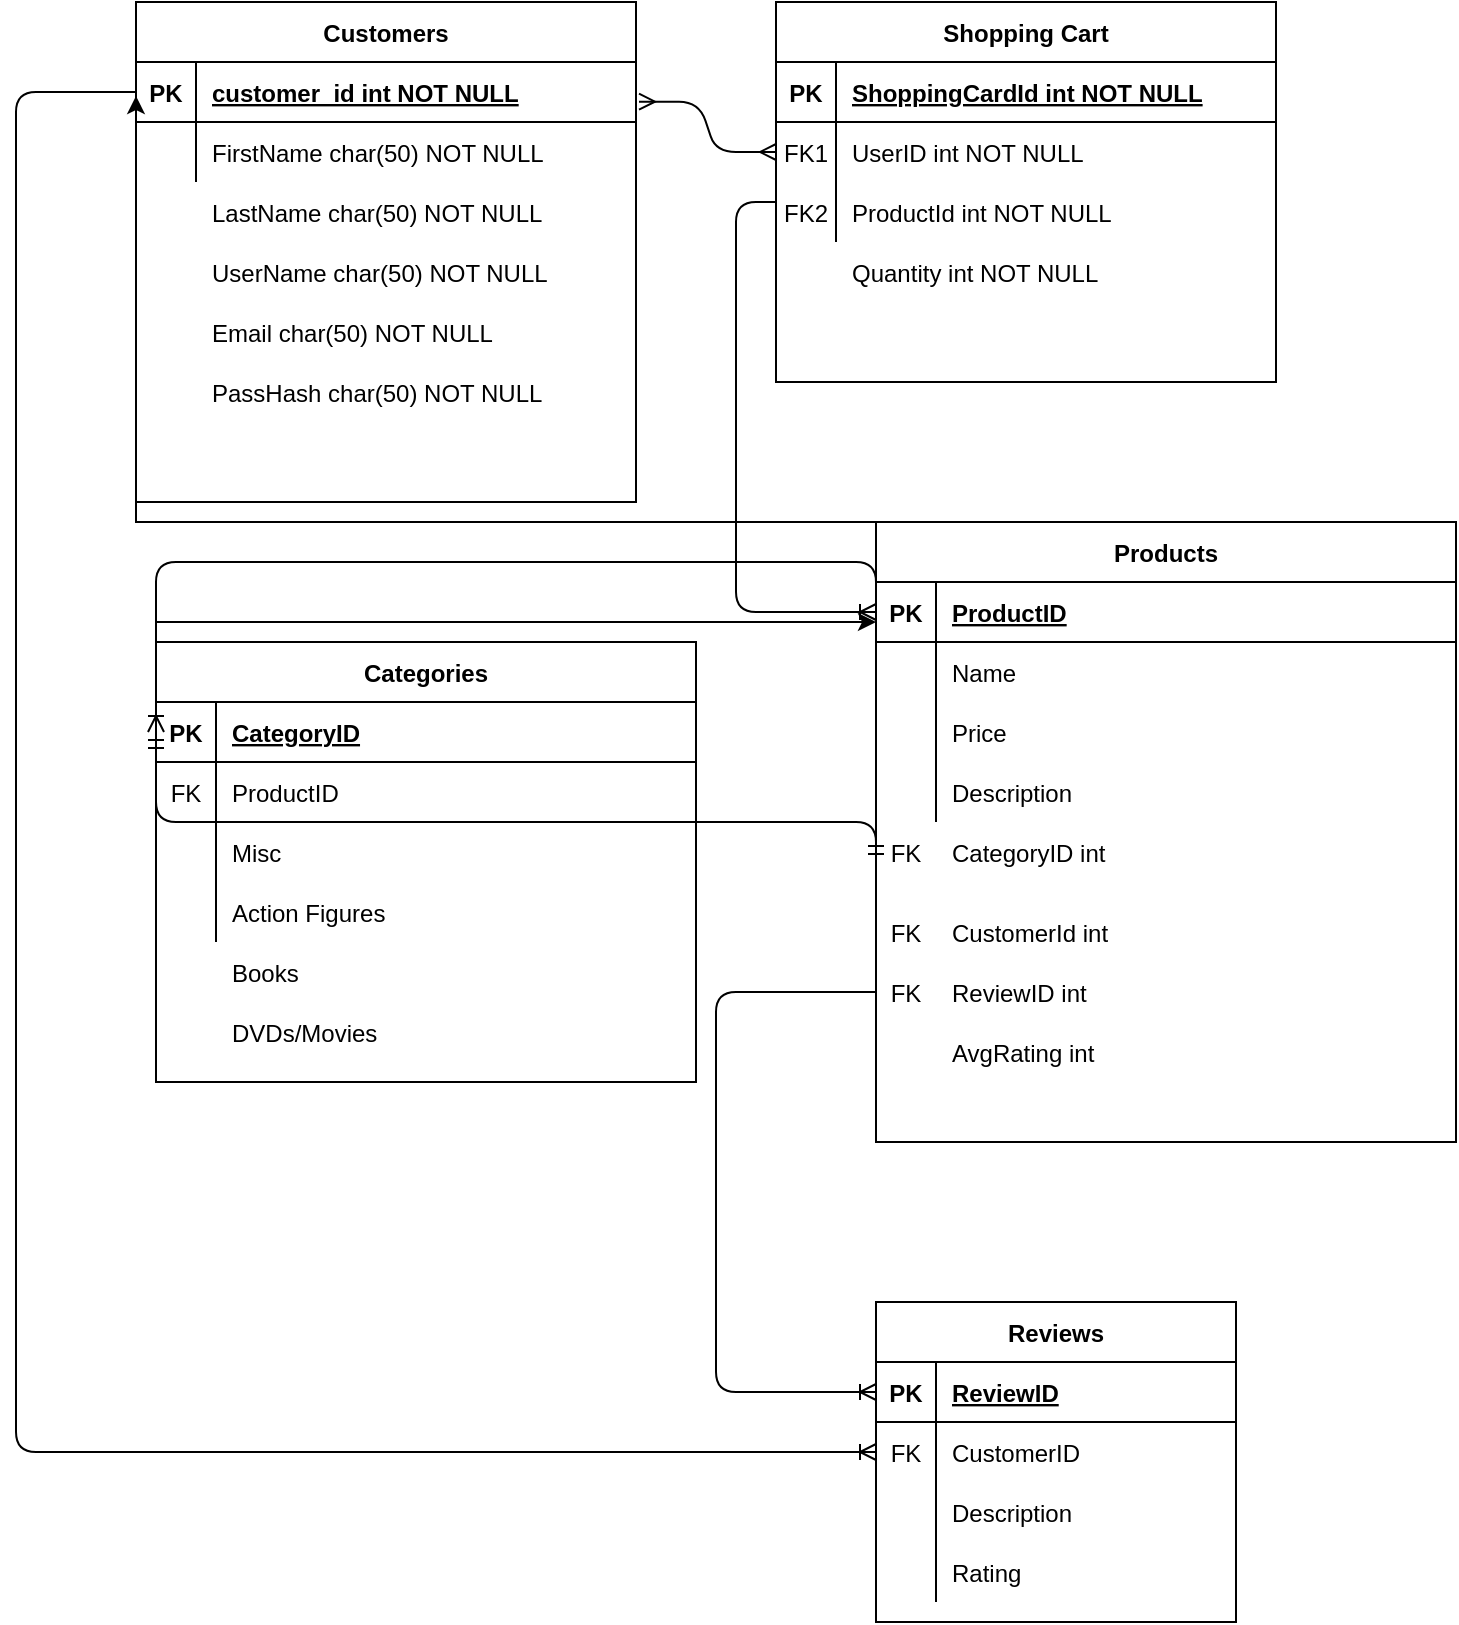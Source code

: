 <mxfile version="14.9.5" type="device"><diagram id="R2lEEEUBdFMjLlhIrx00" name="Page-1"><mxGraphModel dx="1483" dy="762" grid="1" gridSize="10" guides="1" tooltips="1" connect="1" arrows="1" fold="1" page="1" pageScale="1" pageWidth="850" pageHeight="1100" math="0" shadow="0" extFonts="Permanent Marker^https://fonts.googleapis.com/css?family=Permanent+Marker"><root><mxCell id="0"/><mxCell id="1" parent="0"/><mxCell id="C-vyLk0tnHw3VtMMgP7b-13" value="Shopping Cart" style="shape=table;startSize=30;container=1;collapsible=1;childLayout=tableLayout;fixedRows=1;rowLines=0;fontStyle=1;align=center;resizeLast=1;" parent="1" vertex="1"><mxGeometry x="440" y="60" width="250" height="190" as="geometry"/></mxCell><mxCell id="C-vyLk0tnHw3VtMMgP7b-14" value="" style="shape=partialRectangle;collapsible=0;dropTarget=0;pointerEvents=0;fillColor=none;points=[[0,0.5],[1,0.5]];portConstraint=eastwest;top=0;left=0;right=0;bottom=1;" parent="C-vyLk0tnHw3VtMMgP7b-13" vertex="1"><mxGeometry y="30" width="250" height="30" as="geometry"/></mxCell><mxCell id="C-vyLk0tnHw3VtMMgP7b-15" value="PK" style="shape=partialRectangle;overflow=hidden;connectable=0;fillColor=none;top=0;left=0;bottom=0;right=0;fontStyle=1;" parent="C-vyLk0tnHw3VtMMgP7b-14" vertex="1"><mxGeometry width="30" height="30" as="geometry"/></mxCell><mxCell id="C-vyLk0tnHw3VtMMgP7b-16" value="ShoppingCardId int NOT NULL " style="shape=partialRectangle;overflow=hidden;connectable=0;fillColor=none;top=0;left=0;bottom=0;right=0;align=left;spacingLeft=6;fontStyle=5;" parent="C-vyLk0tnHw3VtMMgP7b-14" vertex="1"><mxGeometry x="30" width="220" height="30" as="geometry"/></mxCell><mxCell id="C-vyLk0tnHw3VtMMgP7b-17" value="" style="shape=partialRectangle;collapsible=0;dropTarget=0;pointerEvents=0;fillColor=none;points=[[0,0.5],[1,0.5]];portConstraint=eastwest;top=0;left=0;right=0;bottom=0;" parent="C-vyLk0tnHw3VtMMgP7b-13" vertex="1"><mxGeometry y="60" width="250" height="30" as="geometry"/></mxCell><mxCell id="C-vyLk0tnHw3VtMMgP7b-18" value="FK1" style="shape=partialRectangle;overflow=hidden;connectable=0;fillColor=none;top=0;left=0;bottom=0;right=0;" parent="C-vyLk0tnHw3VtMMgP7b-17" vertex="1"><mxGeometry width="30" height="30" as="geometry"/></mxCell><mxCell id="C-vyLk0tnHw3VtMMgP7b-19" value="UserID int NOT NULL" style="shape=partialRectangle;overflow=hidden;connectable=0;fillColor=none;top=0;left=0;bottom=0;right=0;align=left;spacingLeft=6;" parent="C-vyLk0tnHw3VtMMgP7b-17" vertex="1"><mxGeometry x="30" width="220" height="30" as="geometry"/></mxCell><mxCell id="C-vyLk0tnHw3VtMMgP7b-20" value="" style="shape=partialRectangle;collapsible=0;dropTarget=0;pointerEvents=0;fillColor=none;points=[[0,0.5],[1,0.5]];portConstraint=eastwest;top=0;left=0;right=0;bottom=0;" parent="C-vyLk0tnHw3VtMMgP7b-13" vertex="1"><mxGeometry y="90" width="250" height="30" as="geometry"/></mxCell><mxCell id="C-vyLk0tnHw3VtMMgP7b-21" value="FK2" style="shape=partialRectangle;overflow=hidden;connectable=0;fillColor=none;top=0;left=0;bottom=0;right=0;" parent="C-vyLk0tnHw3VtMMgP7b-20" vertex="1"><mxGeometry width="30" height="30" as="geometry"/></mxCell><mxCell id="C-vyLk0tnHw3VtMMgP7b-22" value="ProductId int NOT NULL" style="shape=partialRectangle;overflow=hidden;connectable=0;fillColor=none;top=0;left=0;bottom=0;right=0;align=left;spacingLeft=6;" parent="C-vyLk0tnHw3VtMMgP7b-20" vertex="1"><mxGeometry x="30" width="220" height="30" as="geometry"/></mxCell><mxCell id="C-vyLk0tnHw3VtMMgP7b-23" value="Customers" style="shape=table;startSize=30;container=1;collapsible=1;childLayout=tableLayout;fixedRows=1;rowLines=0;fontStyle=1;align=center;resizeLast=1;" parent="1" vertex="1"><mxGeometry x="120" y="60" width="250" height="250" as="geometry"/></mxCell><mxCell id="C-vyLk0tnHw3VtMMgP7b-24" value="" style="shape=partialRectangle;collapsible=0;dropTarget=0;pointerEvents=0;fillColor=none;points=[[0,0.5],[1,0.5]];portConstraint=eastwest;top=0;left=0;right=0;bottom=1;" parent="C-vyLk0tnHw3VtMMgP7b-23" vertex="1"><mxGeometry y="30" width="250" height="30" as="geometry"/></mxCell><mxCell id="C-vyLk0tnHw3VtMMgP7b-25" value="PK" style="shape=partialRectangle;overflow=hidden;connectable=0;fillColor=none;top=0;left=0;bottom=0;right=0;fontStyle=1;" parent="C-vyLk0tnHw3VtMMgP7b-24" vertex="1"><mxGeometry width="30" height="30" as="geometry"/></mxCell><mxCell id="C-vyLk0tnHw3VtMMgP7b-26" value="customer_id int NOT NULL " style="shape=partialRectangle;overflow=hidden;connectable=0;fillColor=none;top=0;left=0;bottom=0;right=0;align=left;spacingLeft=6;fontStyle=5;" parent="C-vyLk0tnHw3VtMMgP7b-24" vertex="1"><mxGeometry x="30" width="220" height="30" as="geometry"/></mxCell><mxCell id="C-vyLk0tnHw3VtMMgP7b-27" value="" style="shape=partialRectangle;collapsible=0;dropTarget=0;pointerEvents=0;fillColor=none;points=[[0,0.5],[1,0.5]];portConstraint=eastwest;top=0;left=0;right=0;bottom=0;" parent="C-vyLk0tnHw3VtMMgP7b-23" vertex="1"><mxGeometry y="60" width="250" height="30" as="geometry"/></mxCell><mxCell id="C-vyLk0tnHw3VtMMgP7b-28" value="" style="shape=partialRectangle;overflow=hidden;connectable=0;fillColor=none;top=0;left=0;bottom=0;right=0;" parent="C-vyLk0tnHw3VtMMgP7b-27" vertex="1"><mxGeometry width="30" height="30" as="geometry"/></mxCell><mxCell id="C-vyLk0tnHw3VtMMgP7b-29" value="FirstName char(50) NOT NULL" style="shape=partialRectangle;overflow=hidden;connectable=0;fillColor=none;top=0;left=0;bottom=0;right=0;align=left;spacingLeft=6;" parent="C-vyLk0tnHw3VtMMgP7b-27" vertex="1"><mxGeometry x="30" width="220" height="30" as="geometry"/></mxCell><mxCell id="eArYVWzaXY6-BSfR0i0l-12" value="Products" style="shape=table;startSize=30;container=1;collapsible=1;childLayout=tableLayout;fixedRows=1;rowLines=0;fontStyle=1;align=center;resizeLast=1;" vertex="1" parent="1"><mxGeometry x="490" y="320" width="290" height="310" as="geometry"/></mxCell><mxCell id="eArYVWzaXY6-BSfR0i0l-13" value="" style="shape=partialRectangle;collapsible=0;dropTarget=0;pointerEvents=0;fillColor=none;top=0;left=0;bottom=1;right=0;points=[[0,0.5],[1,0.5]];portConstraint=eastwest;" vertex="1" parent="eArYVWzaXY6-BSfR0i0l-12"><mxGeometry y="30" width="290" height="30" as="geometry"/></mxCell><mxCell id="eArYVWzaXY6-BSfR0i0l-14" value="PK" style="shape=partialRectangle;connectable=0;fillColor=none;top=0;left=0;bottom=0;right=0;fontStyle=1;overflow=hidden;" vertex="1" parent="eArYVWzaXY6-BSfR0i0l-13"><mxGeometry width="30" height="30" as="geometry"/></mxCell><mxCell id="eArYVWzaXY6-BSfR0i0l-15" value="ProductID" style="shape=partialRectangle;connectable=0;fillColor=none;top=0;left=0;bottom=0;right=0;align=left;spacingLeft=6;fontStyle=5;overflow=hidden;" vertex="1" parent="eArYVWzaXY6-BSfR0i0l-13"><mxGeometry x="30" width="260" height="30" as="geometry"/></mxCell><mxCell id="eArYVWzaXY6-BSfR0i0l-16" value="" style="shape=partialRectangle;collapsible=0;dropTarget=0;pointerEvents=0;fillColor=none;top=0;left=0;bottom=0;right=0;points=[[0,0.5],[1,0.5]];portConstraint=eastwest;" vertex="1" parent="eArYVWzaXY6-BSfR0i0l-12"><mxGeometry y="60" width="290" height="30" as="geometry"/></mxCell><mxCell id="eArYVWzaXY6-BSfR0i0l-17" value="" style="shape=partialRectangle;connectable=0;fillColor=none;top=0;left=0;bottom=0;right=0;editable=1;overflow=hidden;" vertex="1" parent="eArYVWzaXY6-BSfR0i0l-16"><mxGeometry width="30" height="30" as="geometry"/></mxCell><mxCell id="eArYVWzaXY6-BSfR0i0l-18" value="Name" style="shape=partialRectangle;connectable=0;fillColor=none;top=0;left=0;bottom=0;right=0;align=left;spacingLeft=6;overflow=hidden;" vertex="1" parent="eArYVWzaXY6-BSfR0i0l-16"><mxGeometry x="30" width="260" height="30" as="geometry"/></mxCell><mxCell id="eArYVWzaXY6-BSfR0i0l-19" value="" style="shape=partialRectangle;collapsible=0;dropTarget=0;pointerEvents=0;fillColor=none;top=0;left=0;bottom=0;right=0;points=[[0,0.5],[1,0.5]];portConstraint=eastwest;" vertex="1" parent="eArYVWzaXY6-BSfR0i0l-12"><mxGeometry y="90" width="290" height="30" as="geometry"/></mxCell><mxCell id="eArYVWzaXY6-BSfR0i0l-20" value="" style="shape=partialRectangle;connectable=0;fillColor=none;top=0;left=0;bottom=0;right=0;editable=1;overflow=hidden;" vertex="1" parent="eArYVWzaXY6-BSfR0i0l-19"><mxGeometry width="30" height="30" as="geometry"/></mxCell><mxCell id="eArYVWzaXY6-BSfR0i0l-21" value="Price " style="shape=partialRectangle;connectable=0;fillColor=none;top=0;left=0;bottom=0;right=0;align=left;spacingLeft=6;overflow=hidden;" vertex="1" parent="eArYVWzaXY6-BSfR0i0l-19"><mxGeometry x="30" width="260" height="30" as="geometry"/></mxCell><mxCell id="eArYVWzaXY6-BSfR0i0l-22" value="" style="shape=partialRectangle;collapsible=0;dropTarget=0;pointerEvents=0;fillColor=none;top=0;left=0;bottom=0;right=0;points=[[0,0.5],[1,0.5]];portConstraint=eastwest;" vertex="1" parent="eArYVWzaXY6-BSfR0i0l-12"><mxGeometry y="120" width="290" height="30" as="geometry"/></mxCell><mxCell id="eArYVWzaXY6-BSfR0i0l-23" value="" style="shape=partialRectangle;connectable=0;fillColor=none;top=0;left=0;bottom=0;right=0;editable=1;overflow=hidden;" vertex="1" parent="eArYVWzaXY6-BSfR0i0l-22"><mxGeometry width="30" height="30" as="geometry"/></mxCell><mxCell id="eArYVWzaXY6-BSfR0i0l-24" value="Description" style="shape=partialRectangle;connectable=0;fillColor=none;top=0;left=0;bottom=0;right=0;align=left;spacingLeft=6;overflow=hidden;" vertex="1" parent="eArYVWzaXY6-BSfR0i0l-22"><mxGeometry x="30" width="260" height="30" as="geometry"/></mxCell><mxCell id="eArYVWzaXY6-BSfR0i0l-28" value="LastName char(50) NOT NULL" style="shape=partialRectangle;overflow=hidden;connectable=0;fillColor=none;top=0;left=0;bottom=0;right=0;align=left;spacingLeft=6;" vertex="1" parent="1"><mxGeometry x="150" y="150" width="220" height="30" as="geometry"/></mxCell><mxCell id="eArYVWzaXY6-BSfR0i0l-29" value="UserName char(50) NOT NULL" style="shape=partialRectangle;overflow=hidden;connectable=0;fillColor=none;top=0;left=0;bottom=0;right=0;align=left;spacingLeft=6;" vertex="1" parent="1"><mxGeometry x="150" y="180" width="220" height="30" as="geometry"/></mxCell><mxCell id="eArYVWzaXY6-BSfR0i0l-30" value="Email char(50) NOT NULL" style="shape=partialRectangle;overflow=hidden;connectable=0;fillColor=none;top=0;left=0;bottom=0;right=0;align=left;spacingLeft=6;" vertex="1" parent="1"><mxGeometry x="150" y="210" width="220" height="30" as="geometry"/></mxCell><mxCell id="eArYVWzaXY6-BSfR0i0l-31" value="PassHash char(50) NOT NULL" style="shape=partialRectangle;overflow=hidden;connectable=0;fillColor=none;top=0;left=0;bottom=0;right=0;align=left;spacingLeft=6;" vertex="1" parent="1"><mxGeometry x="150" y="240" width="220" height="30" as="geometry"/></mxCell><mxCell id="eArYVWzaXY6-BSfR0i0l-32" value="" style="shape=partialRectangle;collapsible=0;dropTarget=0;pointerEvents=0;fillColor=none;top=0;left=0;bottom=0;right=0;points=[[0,0.5],[1,0.5]];portConstraint=eastwest;" vertex="1" parent="1"><mxGeometry x="490" y="470" width="290" height="30" as="geometry"/></mxCell><mxCell id="eArYVWzaXY6-BSfR0i0l-33" value="FK" style="shape=partialRectangle;connectable=0;fillColor=none;top=0;left=0;bottom=0;right=0;editable=1;overflow=hidden;" vertex="1" parent="eArYVWzaXY6-BSfR0i0l-32"><mxGeometry width="30" height="30" as="geometry"/></mxCell><mxCell id="eArYVWzaXY6-BSfR0i0l-34" value="CategoryID int" style="shape=partialRectangle;connectable=0;fillColor=none;top=0;left=0;bottom=0;right=0;align=left;spacingLeft=6;overflow=hidden;" vertex="1" parent="eArYVWzaXY6-BSfR0i0l-32"><mxGeometry x="30" width="260" height="30" as="geometry"/></mxCell><mxCell id="eArYVWzaXY6-BSfR0i0l-35" value="Categories" style="shape=table;startSize=30;container=1;collapsible=1;childLayout=tableLayout;fixedRows=1;rowLines=0;fontStyle=1;align=center;resizeLast=1;" vertex="1" parent="1"><mxGeometry x="130" y="380" width="270" height="220" as="geometry"/></mxCell><mxCell id="eArYVWzaXY6-BSfR0i0l-36" value="" style="shape=partialRectangle;collapsible=0;dropTarget=0;pointerEvents=0;fillColor=none;top=0;left=0;bottom=1;right=0;points=[[0,0.5],[1,0.5]];portConstraint=eastwest;" vertex="1" parent="eArYVWzaXY6-BSfR0i0l-35"><mxGeometry y="30" width="270" height="30" as="geometry"/></mxCell><mxCell id="eArYVWzaXY6-BSfR0i0l-37" value="PK" style="shape=partialRectangle;connectable=0;fillColor=none;top=0;left=0;bottom=0;right=0;fontStyle=1;overflow=hidden;" vertex="1" parent="eArYVWzaXY6-BSfR0i0l-36"><mxGeometry width="30" height="30" as="geometry"/></mxCell><mxCell id="eArYVWzaXY6-BSfR0i0l-38" value="CategoryID" style="shape=partialRectangle;connectable=0;fillColor=none;top=0;left=0;bottom=0;right=0;align=left;spacingLeft=6;fontStyle=5;overflow=hidden;" vertex="1" parent="eArYVWzaXY6-BSfR0i0l-36"><mxGeometry x="30" width="240" height="30" as="geometry"/></mxCell><mxCell id="eArYVWzaXY6-BSfR0i0l-39" value="" style="shape=partialRectangle;collapsible=0;dropTarget=0;pointerEvents=0;fillColor=none;top=0;left=0;bottom=0;right=0;points=[[0,0.5],[1,0.5]];portConstraint=eastwest;" vertex="1" parent="eArYVWzaXY6-BSfR0i0l-35"><mxGeometry y="60" width="270" height="30" as="geometry"/></mxCell><mxCell id="eArYVWzaXY6-BSfR0i0l-40" value="FK" style="shape=partialRectangle;connectable=0;fillColor=none;top=0;left=0;bottom=0;right=0;editable=1;overflow=hidden;" vertex="1" parent="eArYVWzaXY6-BSfR0i0l-39"><mxGeometry width="30" height="30" as="geometry"/></mxCell><mxCell id="eArYVWzaXY6-BSfR0i0l-41" value="ProductID" style="shape=partialRectangle;connectable=0;fillColor=none;top=0;left=0;bottom=0;right=0;align=left;spacingLeft=6;overflow=hidden;" vertex="1" parent="eArYVWzaXY6-BSfR0i0l-39"><mxGeometry x="30" width="240" height="30" as="geometry"/></mxCell><mxCell id="eArYVWzaXY6-BSfR0i0l-42" value="" style="shape=partialRectangle;collapsible=0;dropTarget=0;pointerEvents=0;fillColor=none;top=0;left=0;bottom=0;right=0;points=[[0,0.5],[1,0.5]];portConstraint=eastwest;" vertex="1" parent="eArYVWzaXY6-BSfR0i0l-35"><mxGeometry y="90" width="270" height="30" as="geometry"/></mxCell><mxCell id="eArYVWzaXY6-BSfR0i0l-43" value="" style="shape=partialRectangle;connectable=0;fillColor=none;top=0;left=0;bottom=0;right=0;editable=1;overflow=hidden;" vertex="1" parent="eArYVWzaXY6-BSfR0i0l-42"><mxGeometry width="30" height="30" as="geometry"/></mxCell><mxCell id="eArYVWzaXY6-BSfR0i0l-44" value="Misc" style="shape=partialRectangle;connectable=0;fillColor=none;top=0;left=0;bottom=0;right=0;align=left;spacingLeft=6;overflow=hidden;" vertex="1" parent="eArYVWzaXY6-BSfR0i0l-42"><mxGeometry x="30" width="240" height="30" as="geometry"/></mxCell><mxCell id="eArYVWzaXY6-BSfR0i0l-45" value="" style="shape=partialRectangle;collapsible=0;dropTarget=0;pointerEvents=0;fillColor=none;top=0;left=0;bottom=0;right=0;points=[[0,0.5],[1,0.5]];portConstraint=eastwest;" vertex="1" parent="eArYVWzaXY6-BSfR0i0l-35"><mxGeometry y="120" width="270" height="30" as="geometry"/></mxCell><mxCell id="eArYVWzaXY6-BSfR0i0l-46" value="" style="shape=partialRectangle;connectable=0;fillColor=none;top=0;left=0;bottom=0;right=0;editable=1;overflow=hidden;" vertex="1" parent="eArYVWzaXY6-BSfR0i0l-45"><mxGeometry width="30" height="30" as="geometry"/></mxCell><mxCell id="eArYVWzaXY6-BSfR0i0l-47" value="Action Figures" style="shape=partialRectangle;connectable=0;fillColor=none;top=0;left=0;bottom=0;right=0;align=left;spacingLeft=6;overflow=hidden;" vertex="1" parent="eArYVWzaXY6-BSfR0i0l-45"><mxGeometry x="30" width="240" height="30" as="geometry"/></mxCell><mxCell id="eArYVWzaXY6-BSfR0i0l-48" value="" style="shape=partialRectangle;collapsible=0;dropTarget=0;pointerEvents=0;fillColor=none;top=0;left=0;bottom=0;right=0;points=[[0,0.5],[1,0.5]];portConstraint=eastwest;" vertex="1" parent="1"><mxGeometry x="130" y="530" width="270" height="30" as="geometry"/></mxCell><mxCell id="eArYVWzaXY6-BSfR0i0l-49" value="" style="shape=partialRectangle;connectable=0;fillColor=none;top=0;left=0;bottom=0;right=0;editable=1;overflow=hidden;" vertex="1" parent="eArYVWzaXY6-BSfR0i0l-48"><mxGeometry width="30" height="30" as="geometry"/></mxCell><mxCell id="eArYVWzaXY6-BSfR0i0l-50" value="Books" style="shape=partialRectangle;connectable=0;fillColor=none;top=0;left=0;bottom=0;right=0;align=left;spacingLeft=6;overflow=hidden;" vertex="1" parent="eArYVWzaXY6-BSfR0i0l-48"><mxGeometry x="30" width="240" height="30" as="geometry"/></mxCell><mxCell id="eArYVWzaXY6-BSfR0i0l-52" value="" style="shape=partialRectangle;collapsible=0;dropTarget=0;pointerEvents=0;fillColor=none;top=0;left=0;bottom=0;right=0;points=[[0,0.5],[1,0.5]];portConstraint=eastwest;" vertex="1" parent="1"><mxGeometry x="130" y="560" width="270" height="30" as="geometry"/></mxCell><mxCell id="eArYVWzaXY6-BSfR0i0l-53" value="" style="shape=partialRectangle;connectable=0;fillColor=none;top=0;left=0;bottom=0;right=0;editable=1;overflow=hidden;" vertex="1" parent="eArYVWzaXY6-BSfR0i0l-52"><mxGeometry width="30" height="30" as="geometry"/></mxCell><mxCell id="eArYVWzaXY6-BSfR0i0l-54" value="DVDs/Movies" style="shape=partialRectangle;connectable=0;fillColor=none;top=0;left=0;bottom=0;right=0;align=left;spacingLeft=6;overflow=hidden;" vertex="1" parent="eArYVWzaXY6-BSfR0i0l-52"><mxGeometry x="30" width="240" height="30" as="geometry"/></mxCell><mxCell id="eArYVWzaXY6-BSfR0i0l-55" value="" style="edgeStyle=entityRelationEdgeStyle;fontSize=12;html=1;endArrow=ERmany;startArrow=ERmany;exitX=1.006;exitY=0.662;exitDx=0;exitDy=0;exitPerimeter=0;entryX=0;entryY=0.5;entryDx=0;entryDy=0;" edge="1" parent="1" source="C-vyLk0tnHw3VtMMgP7b-24" target="C-vyLk0tnHw3VtMMgP7b-17"><mxGeometry width="100" height="100" relative="1" as="geometry"><mxPoint x="370" y="205" as="sourcePoint"/><mxPoint x="470" y="105" as="targetPoint"/></mxGeometry></mxCell><mxCell id="eArYVWzaXY6-BSfR0i0l-62" value="" style="edgeStyle=elbowEdgeStyle;fontSize=12;html=1;endArrow=ERoneToMany;exitX=0;exitY=0.333;exitDx=0;exitDy=0;exitPerimeter=0;entryX=0;entryY=0.5;entryDx=0;entryDy=0;elbow=vertical;" edge="1" parent="1" source="C-vyLk0tnHw3VtMMgP7b-20" target="eArYVWzaXY6-BSfR0i0l-13"><mxGeometry width="100" height="100" relative="1" as="geometry"><mxPoint x="320" y="440" as="sourcePoint"/><mxPoint x="420" y="340" as="targetPoint"/><Array as="points"><mxPoint x="420" y="262"/></Array></mxGeometry></mxCell><mxCell id="eArYVWzaXY6-BSfR0i0l-63" value="" style="shape=partialRectangle;collapsible=0;dropTarget=0;pointerEvents=0;fillColor=none;points=[[0,0.5],[1,0.5]];portConstraint=eastwest;top=0;left=0;right=0;bottom=0;" vertex="1" parent="1"><mxGeometry x="440" y="180" width="250" height="30" as="geometry"/></mxCell><mxCell id="eArYVWzaXY6-BSfR0i0l-64" value="" style="shape=partialRectangle;overflow=hidden;connectable=0;fillColor=none;top=0;left=0;bottom=0;right=0;" vertex="1" parent="eArYVWzaXY6-BSfR0i0l-63"><mxGeometry width="30" height="30" as="geometry"/></mxCell><mxCell id="eArYVWzaXY6-BSfR0i0l-65" value="Quantity int NOT NULL" style="shape=partialRectangle;overflow=hidden;connectable=0;fillColor=none;top=0;left=0;bottom=0;right=0;align=left;spacingLeft=6;" vertex="1" parent="eArYVWzaXY6-BSfR0i0l-63"><mxGeometry x="30" width="220" height="30" as="geometry"/></mxCell><mxCell id="eArYVWzaXY6-BSfR0i0l-66" value="" style="edgeStyle=elbowEdgeStyle;fontSize=12;html=1;endArrow=ERoneToMany;exitX=0;exitY=0.5;exitDx=0;exitDy=0;entryX=0;entryY=0.5;entryDx=0;entryDy=0;elbow=vertical;" edge="1" parent="1" source="eArYVWzaXY6-BSfR0i0l-32" target="eArYVWzaXY6-BSfR0i0l-36"><mxGeometry width="100" height="100" relative="1" as="geometry"><mxPoint x="410" y="660" as="sourcePoint"/><mxPoint x="510" y="560" as="targetPoint"/><Array as="points"><mxPoint x="230" y="340"/><mxPoint x="330" y="340"/></Array></mxGeometry></mxCell><mxCell id="eArYVWzaXY6-BSfR0i0l-94" value="" style="edgeStyle=elbowEdgeStyle;rounded=0;orthogonalLoop=1;jettySize=auto;elbow=vertical;html=1;exitX=0;exitY=0.5;exitDx=0;exitDy=0;" edge="1" parent="1" source="eArYVWzaXY6-BSfR0i0l-67"><mxGeometry relative="1" as="geometry"><mxPoint x="120" y="107" as="targetPoint"/><Array as="points"><mxPoint x="80" y="320"/></Array></mxGeometry></mxCell><mxCell id="eArYVWzaXY6-BSfR0i0l-67" value="" style="shape=partialRectangle;collapsible=0;dropTarget=0;pointerEvents=0;fillColor=none;top=0;left=0;bottom=0;right=0;points=[[0,0.5],[1,0.5]];portConstraint=eastwest;" vertex="1" parent="1"><mxGeometry x="490" y="510" width="290" height="30" as="geometry"/></mxCell><mxCell id="eArYVWzaXY6-BSfR0i0l-68" value="FK" style="shape=partialRectangle;connectable=0;fillColor=none;top=0;left=0;bottom=0;right=0;editable=1;overflow=hidden;" vertex="1" parent="eArYVWzaXY6-BSfR0i0l-67"><mxGeometry width="30" height="30" as="geometry"/></mxCell><mxCell id="eArYVWzaXY6-BSfR0i0l-69" value="CustomerId int" style="shape=partialRectangle;connectable=0;fillColor=none;top=0;left=0;bottom=0;right=0;align=left;spacingLeft=6;overflow=hidden;" vertex="1" parent="eArYVWzaXY6-BSfR0i0l-67"><mxGeometry x="30" width="260" height="30" as="geometry"/></mxCell><mxCell id="eArYVWzaXY6-BSfR0i0l-70" value="" style="shape=partialRectangle;collapsible=0;dropTarget=0;pointerEvents=0;fillColor=none;top=0;left=0;bottom=0;right=0;points=[[0,0.5],[1,0.5]];portConstraint=eastwest;" vertex="1" parent="1"><mxGeometry x="490" y="540" width="290" height="30" as="geometry"/></mxCell><mxCell id="eArYVWzaXY6-BSfR0i0l-71" value="FK" style="shape=partialRectangle;connectable=0;fillColor=none;top=0;left=0;bottom=0;right=0;editable=1;overflow=hidden;" vertex="1" parent="eArYVWzaXY6-BSfR0i0l-70"><mxGeometry width="30" height="30" as="geometry"/></mxCell><mxCell id="eArYVWzaXY6-BSfR0i0l-72" value="ReviewID int" style="shape=partialRectangle;connectable=0;fillColor=none;top=0;left=0;bottom=0;right=0;align=left;spacingLeft=6;overflow=hidden;" vertex="1" parent="eArYVWzaXY6-BSfR0i0l-70"><mxGeometry x="30" width="260" height="30" as="geometry"/></mxCell><mxCell id="eArYVWzaXY6-BSfR0i0l-73" value="" style="shape=partialRectangle;collapsible=0;dropTarget=0;pointerEvents=0;fillColor=none;top=0;left=0;bottom=0;right=0;points=[[0,0.5],[1,0.5]];portConstraint=eastwest;" vertex="1" parent="1"><mxGeometry x="490" y="570" width="290" height="30" as="geometry"/></mxCell><mxCell id="eArYVWzaXY6-BSfR0i0l-75" value="AvgRating int" style="shape=partialRectangle;connectable=0;fillColor=none;top=0;left=0;bottom=0;right=0;align=left;spacingLeft=6;overflow=hidden;" vertex="1" parent="eArYVWzaXY6-BSfR0i0l-73"><mxGeometry x="30" width="260" height="30" as="geometry"/></mxCell><mxCell id="eArYVWzaXY6-BSfR0i0l-76" value="Reviews" style="shape=table;startSize=30;container=1;collapsible=1;childLayout=tableLayout;fixedRows=1;rowLines=0;fontStyle=1;align=center;resizeLast=1;" vertex="1" parent="1"><mxGeometry x="490" y="710" width="180" height="160" as="geometry"/></mxCell><mxCell id="eArYVWzaXY6-BSfR0i0l-77" value="" style="shape=partialRectangle;collapsible=0;dropTarget=0;pointerEvents=0;fillColor=none;top=0;left=0;bottom=1;right=0;points=[[0,0.5],[1,0.5]];portConstraint=eastwest;" vertex="1" parent="eArYVWzaXY6-BSfR0i0l-76"><mxGeometry y="30" width="180" height="30" as="geometry"/></mxCell><mxCell id="eArYVWzaXY6-BSfR0i0l-78" value="PK" style="shape=partialRectangle;connectable=0;fillColor=none;top=0;left=0;bottom=0;right=0;fontStyle=1;overflow=hidden;" vertex="1" parent="eArYVWzaXY6-BSfR0i0l-77"><mxGeometry width="30" height="30" as="geometry"/></mxCell><mxCell id="eArYVWzaXY6-BSfR0i0l-79" value="ReviewID" style="shape=partialRectangle;connectable=0;fillColor=none;top=0;left=0;bottom=0;right=0;align=left;spacingLeft=6;fontStyle=5;overflow=hidden;" vertex="1" parent="eArYVWzaXY6-BSfR0i0l-77"><mxGeometry x="30" width="150" height="30" as="geometry"/></mxCell><mxCell id="eArYVWzaXY6-BSfR0i0l-80" value="" style="shape=partialRectangle;collapsible=0;dropTarget=0;pointerEvents=0;fillColor=none;top=0;left=0;bottom=0;right=0;points=[[0,0.5],[1,0.5]];portConstraint=eastwest;" vertex="1" parent="eArYVWzaXY6-BSfR0i0l-76"><mxGeometry y="60" width="180" height="30" as="geometry"/></mxCell><mxCell id="eArYVWzaXY6-BSfR0i0l-81" value="FK" style="shape=partialRectangle;connectable=0;fillColor=none;top=0;left=0;bottom=0;right=0;editable=1;overflow=hidden;" vertex="1" parent="eArYVWzaXY6-BSfR0i0l-80"><mxGeometry width="30" height="30" as="geometry"/></mxCell><mxCell id="eArYVWzaXY6-BSfR0i0l-82" value="CustomerID" style="shape=partialRectangle;connectable=0;fillColor=none;top=0;left=0;bottom=0;right=0;align=left;spacingLeft=6;overflow=hidden;" vertex="1" parent="eArYVWzaXY6-BSfR0i0l-80"><mxGeometry x="30" width="150" height="30" as="geometry"/></mxCell><mxCell id="eArYVWzaXY6-BSfR0i0l-83" value="" style="shape=partialRectangle;collapsible=0;dropTarget=0;pointerEvents=0;fillColor=none;top=0;left=0;bottom=0;right=0;points=[[0,0.5],[1,0.5]];portConstraint=eastwest;" vertex="1" parent="eArYVWzaXY6-BSfR0i0l-76"><mxGeometry y="90" width="180" height="30" as="geometry"/></mxCell><mxCell id="eArYVWzaXY6-BSfR0i0l-84" value="" style="shape=partialRectangle;connectable=0;fillColor=none;top=0;left=0;bottom=0;right=0;editable=1;overflow=hidden;" vertex="1" parent="eArYVWzaXY6-BSfR0i0l-83"><mxGeometry width="30" height="30" as="geometry"/></mxCell><mxCell id="eArYVWzaXY6-BSfR0i0l-85" value="Description" style="shape=partialRectangle;connectable=0;fillColor=none;top=0;left=0;bottom=0;right=0;align=left;spacingLeft=6;overflow=hidden;" vertex="1" parent="eArYVWzaXY6-BSfR0i0l-83"><mxGeometry x="30" width="150" height="30" as="geometry"/></mxCell><mxCell id="eArYVWzaXY6-BSfR0i0l-86" value="" style="shape=partialRectangle;collapsible=0;dropTarget=0;pointerEvents=0;fillColor=none;top=0;left=0;bottom=0;right=0;points=[[0,0.5],[1,0.5]];portConstraint=eastwest;" vertex="1" parent="eArYVWzaXY6-BSfR0i0l-76"><mxGeometry y="120" width="180" height="30" as="geometry"/></mxCell><mxCell id="eArYVWzaXY6-BSfR0i0l-87" value="" style="shape=partialRectangle;connectable=0;fillColor=none;top=0;left=0;bottom=0;right=0;editable=1;overflow=hidden;" vertex="1" parent="eArYVWzaXY6-BSfR0i0l-86"><mxGeometry width="30" height="30" as="geometry"/></mxCell><mxCell id="eArYVWzaXY6-BSfR0i0l-88" value="Rating" style="shape=partialRectangle;connectable=0;fillColor=none;top=0;left=0;bottom=0;right=0;align=left;spacingLeft=6;overflow=hidden;" vertex="1" parent="eArYVWzaXY6-BSfR0i0l-86"><mxGeometry x="30" width="150" height="30" as="geometry"/></mxCell><mxCell id="eArYVWzaXY6-BSfR0i0l-89" value="" style="edgeStyle=elbowEdgeStyle;fontSize=12;html=1;endArrow=ERoneToMany;exitX=0;exitY=0.5;exitDx=0;exitDy=0;entryX=0;entryY=0.5;entryDx=0;entryDy=0;" edge="1" parent="1" source="eArYVWzaXY6-BSfR0i0l-70" target="eArYVWzaXY6-BSfR0i0l-77"><mxGeometry width="100" height="100" relative="1" as="geometry"><mxPoint x="500" y="750" as="sourcePoint"/><mxPoint x="600" y="650" as="targetPoint"/><Array as="points"><mxPoint x="410" y="655"/></Array></mxGeometry></mxCell><mxCell id="eArYVWzaXY6-BSfR0i0l-90" value="" style="edgeStyle=elbowEdgeStyle;fontSize=12;html=1;endArrow=ERoneToMany;exitX=0;exitY=0.5;exitDx=0;exitDy=0;entryX=0;entryY=0.5;entryDx=0;entryDy=0;" edge="1" parent="1" source="C-vyLk0tnHw3VtMMgP7b-24" target="eArYVWzaXY6-BSfR0i0l-80"><mxGeometry width="100" height="100" relative="1" as="geometry"><mxPoint x="20" y="350" as="sourcePoint"/><mxPoint x="120" y="250" as="targetPoint"/><Array as="points"><mxPoint x="60" y="500"/></Array></mxGeometry></mxCell><mxCell id="eArYVWzaXY6-BSfR0i0l-91" value="" style="edgeStyle=elbowEdgeStyle;fontSize=12;html=1;endArrow=ERmandOne;startArrow=ERmandOne;exitX=0;exitY=0.5;exitDx=0;exitDy=0;elbow=vertical;" edge="1" parent="1" source="eArYVWzaXY6-BSfR0i0l-36"><mxGeometry width="100" height="100" relative="1" as="geometry"><mxPoint x="390" y="590" as="sourcePoint"/><mxPoint x="490" y="490" as="targetPoint"/><Array as="points"><mxPoint x="450" y="470"/><mxPoint x="320" y="360"/></Array></mxGeometry></mxCell><mxCell id="eArYVWzaXY6-BSfR0i0l-92" style="edgeStyle=elbowEdgeStyle;rounded=0;orthogonalLoop=1;jettySize=auto;elbow=vertical;html=1;exitX=0;exitY=0.5;exitDx=0;exitDy=0;" edge="1" parent="1" source="eArYVWzaXY6-BSfR0i0l-39"><mxGeometry relative="1" as="geometry"><mxPoint x="490" y="370" as="targetPoint"/><Array as="points"><mxPoint x="320" y="370"/></Array></mxGeometry></mxCell></root></mxGraphModel></diagram></mxfile>
